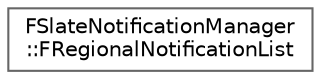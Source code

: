 digraph "Graphical Class Hierarchy"
{
 // INTERACTIVE_SVG=YES
 // LATEX_PDF_SIZE
  bgcolor="transparent";
  edge [fontname=Helvetica,fontsize=10,labelfontname=Helvetica,labelfontsize=10];
  node [fontname=Helvetica,fontsize=10,shape=box,height=0.2,width=0.4];
  rankdir="LR";
  Node0 [id="Node000000",label="FSlateNotificationManager\l::FRegionalNotificationList",height=0.2,width=0.4,color="grey40", fillcolor="white", style="filled",URL="$d2/d20/structFSlateNotificationManager_1_1FRegionalNotificationList.html",tooltip="A list of notifications, bound to a particular region."];
}
